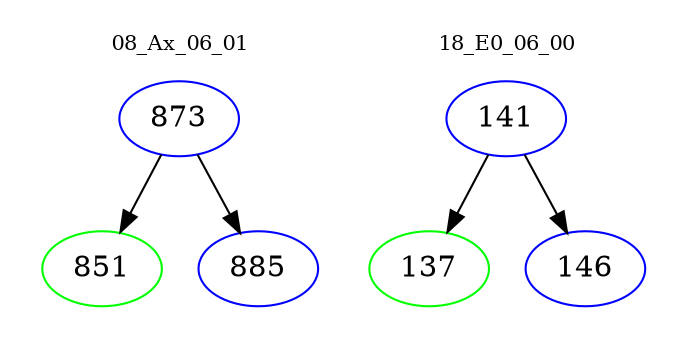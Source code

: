 digraph{
subgraph cluster_0 {
color = white
label = "08_Ax_06_01";
fontsize=10;
T0_873 [label="873", color="blue"]
T0_873 -> T0_851 [color="black"]
T0_851 [label="851", color="green"]
T0_873 -> T0_885 [color="black"]
T0_885 [label="885", color="blue"]
}
subgraph cluster_1 {
color = white
label = "18_E0_06_00";
fontsize=10;
T1_141 [label="141", color="blue"]
T1_141 -> T1_137 [color="black"]
T1_137 [label="137", color="green"]
T1_141 -> T1_146 [color="black"]
T1_146 [label="146", color="blue"]
}
}
